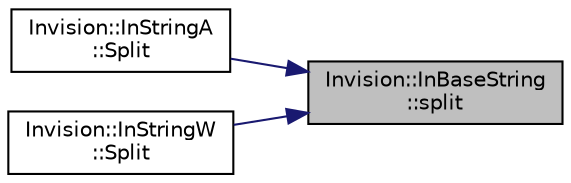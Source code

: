 digraph "Invision::InBaseString::split"
{
 // LATEX_PDF_SIZE
  edge [fontname="Helvetica",fontsize="10",labelfontname="Helvetica",labelfontsize="10"];
  node [fontname="Helvetica",fontsize="10",shape=record];
  rankdir="RL";
  Node1 [label="Invision::InBaseString\l::split",height=0.2,width=0.4,color="black", fillcolor="grey75", style="filled", fontcolor="black",tooltip=" "];
  Node1 -> Node2 [dir="back",color="midnightblue",fontsize="10",style="solid",fontname="Helvetica"];
  Node2 [label="Invision::InStringA\l::Split",height=0.2,width=0.4,color="black", fillcolor="white", style="filled",URL="$class_invision_1_1_in_string_a.html#ac96816cb01a67bd83afb5a21c9ab851a",tooltip=" "];
  Node1 -> Node3 [dir="back",color="midnightblue",fontsize="10",style="solid",fontname="Helvetica"];
  Node3 [label="Invision::InStringW\l::Split",height=0.2,width=0.4,color="black", fillcolor="white", style="filled",URL="$class_invision_1_1_in_string_w.html#a86b1637a57b483473e1f0d634251725b",tooltip=" "];
}
